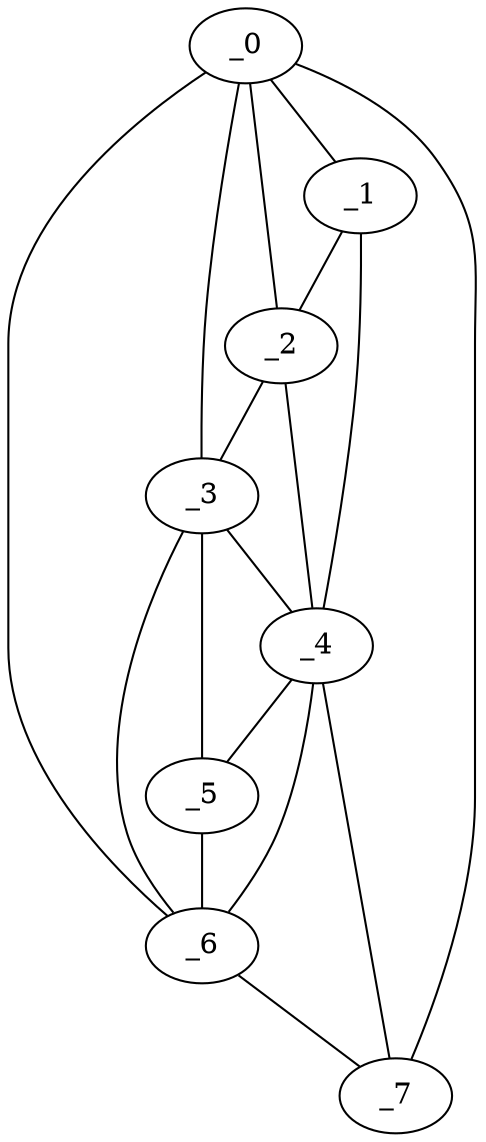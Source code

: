 graph "obj36__80.gxl" {
	_0	 [x=5,
		y=83];
	_1	 [x=58,
		y=24];
	_0 -- _1	 [valence=1];
	_2	 [x=58,
		y=59];
	_0 -- _2	 [valence=1];
	_3	 [x=79,
		y=62];
	_0 -- _3	 [valence=1];
	_6	 [x=93,
		y=65];
	_0 -- _6	 [valence=2];
	_7	 [x=125,
		y=81];
	_0 -- _7	 [valence=1];
	_1 -- _2	 [valence=2];
	_4	 [x=82,
		y=41];
	_1 -- _4	 [valence=1];
	_2 -- _3	 [valence=1];
	_2 -- _4	 [valence=2];
	_3 -- _4	 [valence=2];
	_5	 [x=84,
		y=57];
	_3 -- _5	 [valence=1];
	_3 -- _6	 [valence=2];
	_4 -- _5	 [valence=2];
	_4 -- _6	 [valence=2];
	_4 -- _7	 [valence=1];
	_5 -- _6	 [valence=2];
	_6 -- _7	 [valence=1];
}
